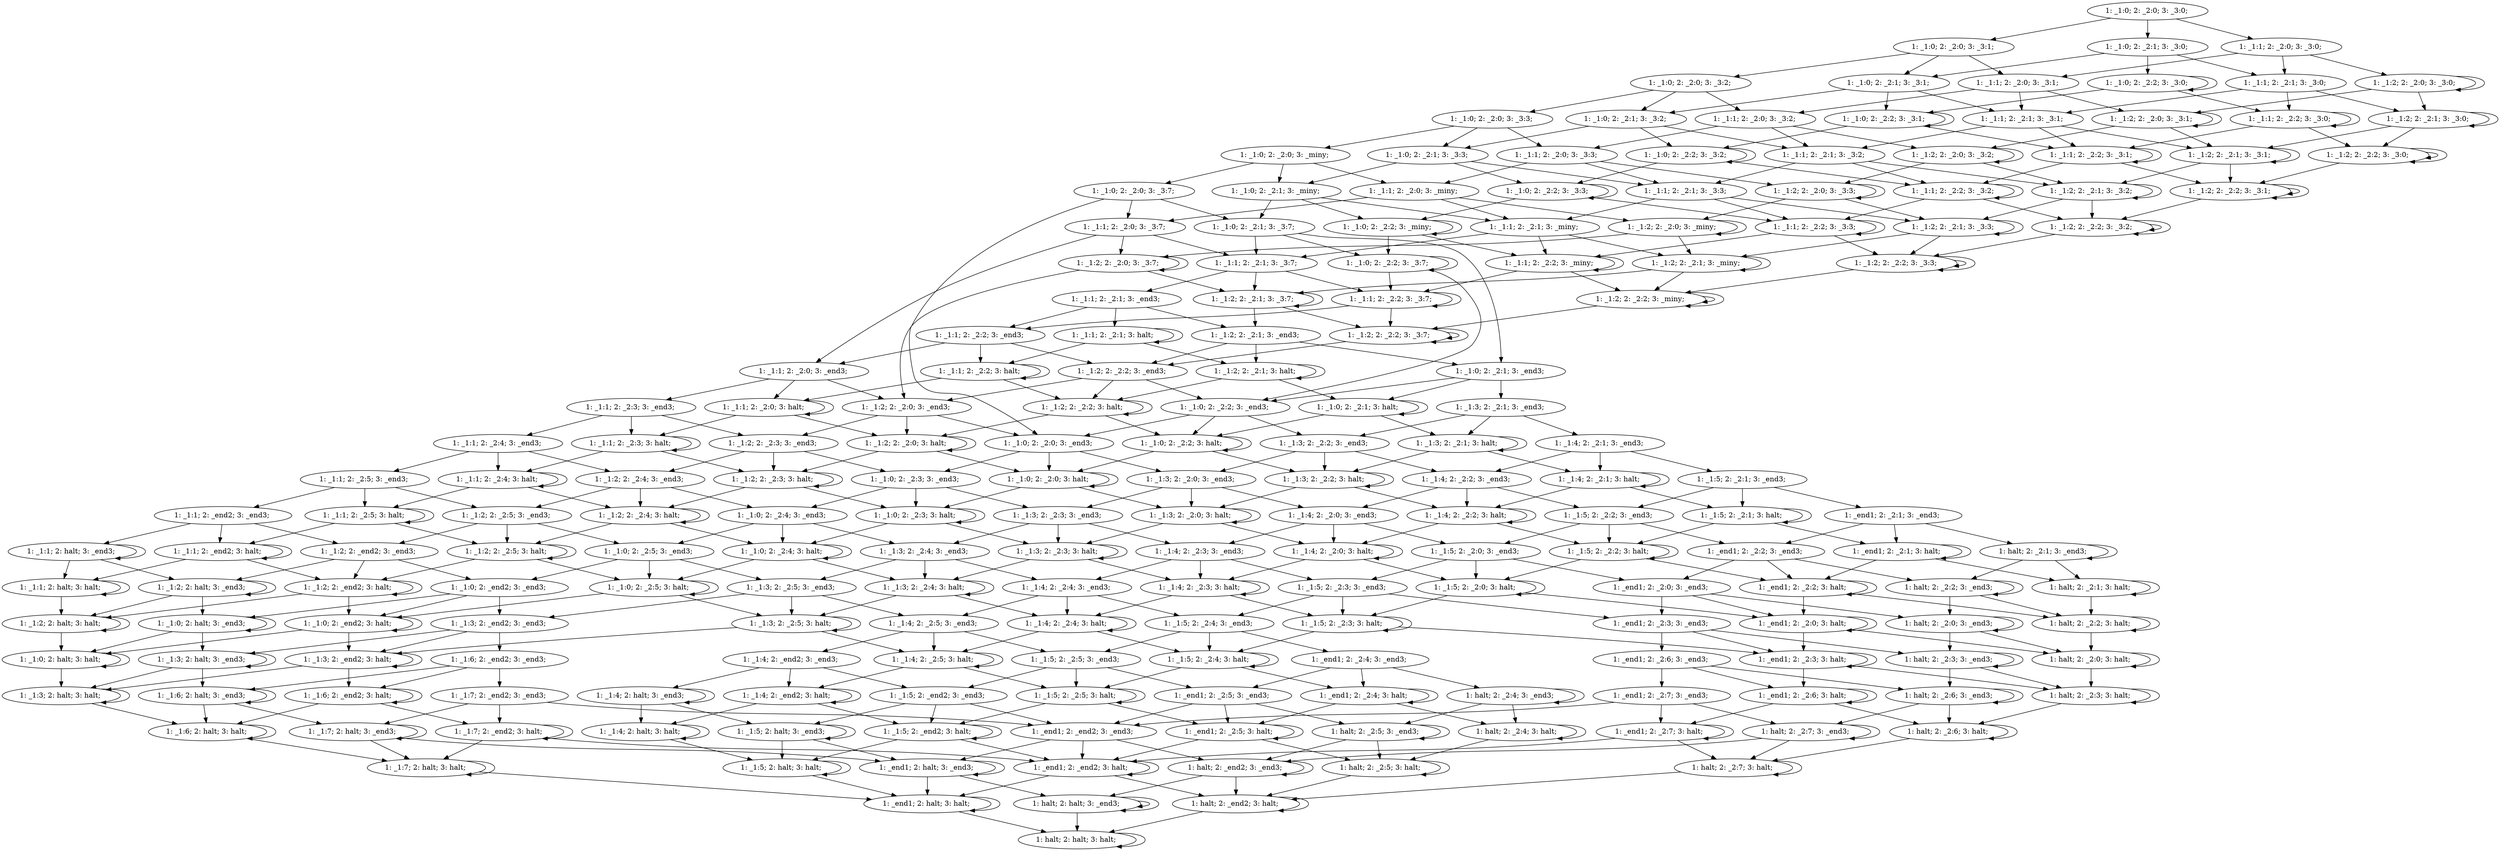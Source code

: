 digraph k { 
 "1: halt; 2: halt; 3: halt; " -> "1: halt; 2: halt; 3: halt; ";
"1: halt; 2: _end2; 3: halt; " -> "1: halt; 2: _end2; 3: halt; ";
"1: halt; 2: _end2; 3: halt; " -> "1: halt; 2: halt; 3: halt; ";
"1: halt; 2: halt; 3: _end3; " -> "1: halt; 2: halt; 3: _end3; ";
"1: halt; 2: halt; 3: _end3; " -> "1: halt; 2: halt; 3: halt; ";
"1: halt; 2: halt; 3: _end3; " -> "1: halt; 2: halt; 3: _end3; ";
"1: _end1; 2: halt; 3: halt; " -> "1: halt; 2: halt; 3: halt; ";
"1: _end1; 2: halt; 3: halt; " -> "1: _end1; 2: halt; 3: halt; ";
"1: _1:7; 2: halt; 3: halt; " -> "1: _end1; 2: halt; 3: halt; ";
"1: _1:7; 2: halt; 3: halt; " -> "1: _1:7; 2: halt; 3: halt; ";
"1: _end1; 2: _end2; 3: halt; " -> "1: halt; 2: _end2; 3: halt; ";
"1: _end1; 2: _end2; 3: halt; " -> "1: _end1; 2: _end2; 3: halt; ";
"1: _end1; 2: _end2; 3: halt; " -> "1: _end1; 2: halt; 3: halt; ";
"1: _end1; 2: halt; 3: _end3; " -> "1: halt; 2: halt; 3: _end3; ";
"1: _end1; 2: halt; 3: _end3; " -> "1: _end1; 2: halt; 3: halt; ";
"1: _end1; 2: halt; 3: _end3; " -> "1: _end1; 2: halt; 3: _end3; ";
"1: _1:5; 2: halt; 3: halt; " -> "1: _end1; 2: halt; 3: halt; ";
"1: _1:5; 2: halt; 3: halt; " -> "1: _1:5; 2: halt; 3: halt; ";
"1: halt; 2: _2:5; 3: halt; " -> "1: halt; 2: _2:5; 3: halt; ";
"1: halt; 2: _2:5; 3: halt; " -> "1: halt; 2: _end2; 3: halt; ";
"1: halt; 2: _end2; 3: _end3; " -> "1: halt; 2: _end2; 3: _end3; ";
"1: halt; 2: _end2; 3: _end3; " -> "1: halt; 2: _end2; 3: halt; ";
"1: halt; 2: _end2; 3: _end3; " -> "1: halt; 2: halt; 3: _end3; ";
"1: halt; 2: _2:7; 3: halt; " -> "1: halt; 2: _2:7; 3: halt; ";
"1: halt; 2: _2:7; 3: halt; " -> "1: halt; 2: _end2; 3: halt; ";
"1: _1:2; 2: halt; 3: halt; " -> "1: _1:0; 2: halt; 3: halt; ";
"1: _1:2; 2: halt; 3: halt; " -> "1: _1:2; 2: halt; 3: halt; ";
"1: halt; 2: _2:2; 3: halt; " -> "1: halt; 2: _2:2; 3: halt; ";
"1: halt; 2: _2:2; 3: halt; " -> "1: halt; 2: _2:0; 3: halt; ";
"1: halt; 2: _2:6; 3: halt; " -> "1: halt; 2: _2:6; 3: halt; ";
"1: halt; 2: _2:6; 3: halt; " -> "1: halt; 2: _2:7; 3: halt; ";
"1: halt; 2: _2:7; 3: _end3; " -> "1: halt; 2: _2:7; 3: _end3; ";
"1: halt; 2: _2:7; 3: _end3; " -> "1: halt; 2: _2:7; 3: halt; ";
"1: halt; 2: _2:7; 3: _end3; " -> "1: halt; 2: _end2; 3: _end3; ";
"1: _end1; 2: _2:7; 3: halt; " -> "1: halt; 2: _2:7; 3: halt; ";
"1: _end1; 2: _2:7; 3: halt; " -> "1: _end1; 2: _2:7; 3: halt; ";
"1: _end1; 2: _2:7; 3: halt; " -> "1: _end1; 2: _end2; 3: halt; ";
"1: _end1; 2: _end2; 3: _end3; " -> "1: halt; 2: _end2; 3: _end3; ";
"1: _end1; 2: _end2; 3: _end3; " -> "1: _end1; 2: _end2; 3: halt; ";
"1: _end1; 2: _end2; 3: _end3; " -> "1: _end1; 2: halt; 3: _end3; ";
"1: halt; 2: _2:5; 3: _end3; " -> "1: halt; 2: _2:5; 3: _end3; ";
"1: halt; 2: _2:5; 3: _end3; " -> "1: halt; 2: _2:5; 3: halt; ";
"1: halt; 2: _2:5; 3: _end3; " -> "1: halt; 2: _end2; 3: _end3; ";
"1: halt; 2: _2:4; 3: halt; " -> "1: halt; 2: _2:4; 3: halt; ";
"1: halt; 2: _2:4; 3: halt; " -> "1: halt; 2: _2:5; 3: halt; ";
"1: _end1; 2: _2:5; 3: halt; " -> "1: halt; 2: _2:5; 3: halt; ";
"1: _end1; 2: _2:5; 3: halt; " -> "1: _end1; 2: _2:5; 3: halt; ";
"1: _end1; 2: _2:5; 3: halt; " -> "1: _end1; 2: _end2; 3: halt; ";
"1: _1:5; 2: _end2; 3: halt; " -> "1: _end1; 2: _end2; 3: halt; ";
"1: _1:5; 2: _end2; 3: halt; " -> "1: _1:5; 2: _end2; 3: halt; ";
"1: _1:5; 2: _end2; 3: halt; " -> "1: _1:5; 2: halt; 3: halt; ";
"1: _1:5; 2: halt; 3: _end3; " -> "1: _end1; 2: halt; 3: _end3; ";
"1: _1:5; 2: halt; 3: _end3; " -> "1: _1:5; 2: halt; 3: halt; ";
"1: _1:5; 2: halt; 3: _end3; " -> "1: _1:5; 2: halt; 3: _end3; ";
"1: _1:4; 2: halt; 3: halt; " -> "1: _1:5; 2: halt; 3: halt; ";
"1: _1:4; 2: halt; 3: halt; " -> "1: _1:4; 2: halt; 3: halt; ";
"1: _1:7; 2: halt; 3: _end3; " -> "1: _end1; 2: halt; 3: _end3; ";
"1: _1:7; 2: halt; 3: _end3; " -> "1: _1:7; 2: halt; 3: halt; ";
"1: _1:7; 2: halt; 3: _end3; " -> "1: _1:7; 2: halt; 3: _end3; ";
"1: _1:7; 2: _end2; 3: halt; " -> "1: _end1; 2: _end2; 3: halt; ";
"1: _1:7; 2: _end2; 3: halt; " -> "1: _1:7; 2: _end2; 3: halt; ";
"1: _1:7; 2: _end2; 3: halt; " -> "1: _1:7; 2: halt; 3: halt; ";
"1: _1:6; 2: halt; 3: halt; " -> "1: _1:7; 2: halt; 3: halt; ";
"1: _1:6; 2: halt; 3: halt; " -> "1: _1:6; 2: halt; 3: halt; ";
"1: _1:3; 2: halt; 3: halt; " -> "1: _1:6; 2: halt; 3: halt; ";
"1: _1:3; 2: halt; 3: halt; " -> "1: _1:3; 2: halt; 3: halt; ";
"1: _1:6; 2: halt; 3: _end3; " -> "1: _1:7; 2: halt; 3: _end3; ";
"1: _1:6; 2: halt; 3: _end3; " -> "1: _1:6; 2: halt; 3: halt; ";
"1: _1:6; 2: halt; 3: _end3; " -> "1: _1:6; 2: halt; 3: _end3; ";
"1: _1:6; 2: _end2; 3: halt; " -> "1: _1:7; 2: _end2; 3: halt; ";
"1: _1:6; 2: _end2; 3: halt; " -> "1: _1:6; 2: _end2; 3: halt; ";
"1: _1:6; 2: _end2; 3: halt; " -> "1: _1:6; 2: halt; 3: halt; ";
"1: _1:7; 2: _end2; 3: _end3; " -> "1: _end1; 2: _end2; 3: _end3; ";
"1: _1:7; 2: _end2; 3: _end3; " -> "1: _1:7; 2: _end2; 3: halt; ";
"1: _1:7; 2: _end2; 3: _end3; " -> "1: _1:7; 2: halt; 3: _end3; ";
"1: _1:4; 2: halt; 3: _end3; " -> "1: _1:5; 2: halt; 3: _end3; ";
"1: _1:4; 2: halt; 3: _end3; " -> "1: _1:4; 2: halt; 3: halt; ";
"1: _1:4; 2: halt; 3: _end3; " -> "1: _1:4; 2: halt; 3: _end3; ";
"1: _1:4; 2: _end2; 3: halt; " -> "1: _1:5; 2: _end2; 3: halt; ";
"1: _1:4; 2: _end2; 3: halt; " -> "1: _1:4; 2: _end2; 3: halt; ";
"1: _1:4; 2: _end2; 3: halt; " -> "1: _1:4; 2: halt; 3: halt; ";
"1: _1:5; 2: _end2; 3: _end3; " -> "1: _end1; 2: _end2; 3: _end3; ";
"1: _1:5; 2: _end2; 3: _end3; " -> "1: _1:5; 2: _end2; 3: halt; ";
"1: _1:5; 2: _end2; 3: _end3; " -> "1: _1:5; 2: halt; 3: _end3; ";
"1: _1:5; 2: _2:5; 3: halt; " -> "1: _end1; 2: _2:5; 3: halt; ";
"1: _1:5; 2: _2:5; 3: halt; " -> "1: _1:5; 2: _2:5; 3: halt; ";
"1: _1:5; 2: _2:5; 3: halt; " -> "1: _1:5; 2: _end2; 3: halt; ";
"1: _end1; 2: _2:5; 3: _end3; " -> "1: halt; 2: _2:5; 3: _end3; ";
"1: _end1; 2: _2:5; 3: _end3; " -> "1: _end1; 2: _2:5; 3: halt; ";
"1: _end1; 2: _2:5; 3: _end3; " -> "1: _end1; 2: _end2; 3: _end3; ";
"1: _end1; 2: _2:4; 3: halt; " -> "1: halt; 2: _2:4; 3: halt; ";
"1: _end1; 2: _2:4; 3: halt; " -> "1: _end1; 2: _2:4; 3: halt; ";
"1: _end1; 2: _2:4; 3: halt; " -> "1: _end1; 2: _2:5; 3: halt; ";
"1: halt; 2: _2:4; 3: _end3; " -> "1: halt; 2: _2:4; 3: _end3; ";
"1: halt; 2: _2:4; 3: _end3; " -> "1: halt; 2: _2:4; 3: halt; ";
"1: halt; 2: _2:4; 3: _end3; " -> "1: halt; 2: _2:5; 3: _end3; ";
"1: _end1; 2: _2:7; 3: _end3; " -> "1: halt; 2: _2:7; 3: _end3; ";
"1: _end1; 2: _2:7; 3: _end3; " -> "1: _end1; 2: _2:7; 3: halt; ";
"1: _end1; 2: _2:7; 3: _end3; " -> "1: _end1; 2: _end2; 3: _end3; ";
"1: _end1; 2: _2:6; 3: halt; " -> "1: halt; 2: _2:6; 3: halt; ";
"1: _end1; 2: _2:6; 3: halt; " -> "1: _end1; 2: _2:6; 3: halt; ";
"1: _end1; 2: _2:6; 3: halt; " -> "1: _end1; 2: _2:7; 3: halt; ";
"1: halt; 2: _2:6; 3: _end3; " -> "1: halt; 2: _2:6; 3: _end3; ";
"1: halt; 2: _2:6; 3: _end3; " -> "1: halt; 2: _2:6; 3: halt; ";
"1: halt; 2: _2:6; 3: _end3; " -> "1: halt; 2: _2:7; 3: _end3; ";
"1: halt; 2: _2:3; 3: halt; " -> "1: halt; 2: _2:3; 3: halt; ";
"1: halt; 2: _2:3; 3: halt; " -> "1: halt; 2: _2:6; 3: halt; ";
"1: halt; 2: _2:2; 3: _end3; " -> "1: halt; 2: _2:2; 3: _end3; ";
"1: halt; 2: _2:2; 3: _end3; " -> "1: halt; 2: _2:2; 3: halt; ";
"1: halt; 2: _2:2; 3: _end3; " -> "1: halt; 2: _2:0; 3: _end3; ";
"1: halt; 2: _2:1; 3: halt; " -> "1: halt; 2: _2:1; 3: halt; ";
"1: halt; 2: _2:1; 3: halt; " -> "1: halt; 2: _2:2; 3: halt; ";
"1: _end1; 2: _2:2; 3: halt; " -> "1: halt; 2: _2:2; 3: halt; ";
"1: _end1; 2: _2:2; 3: halt; " -> "1: _end1; 2: _2:2; 3: halt; ";
"1: _end1; 2: _2:2; 3: halt; " -> "1: _end1; 2: _2:0; 3: halt; ";
"1: _1:1; 2: halt; 3: halt; " -> "1: _1:2; 2: halt; 3: halt; ";
"1: _1:1; 2: halt; 3: halt; " -> "1: _1:1; 2: halt; 3: halt; ";
"1: _1:2; 2: _end2; 3: halt; " -> "1: _1:0; 2: _end2; 3: halt; ";
"1: _1:2; 2: _end2; 3: halt; " -> "1: _1:2; 2: _end2; 3: halt; ";
"1: _1:2; 2: _end2; 3: halt; " -> "1: _1:2; 2: halt; 3: halt; ";
"1: _1:2; 2: halt; 3: _end3; " -> "1: _1:0; 2: halt; 3: _end3; ";
"1: _1:2; 2: halt; 3: _end3; " -> "1: _1:2; 2: halt; 3: halt; ";
"1: _1:2; 2: halt; 3: _end3; " -> "1: _1:2; 2: halt; 3: _end3; ";
"1: _1:2; 2: _end2; 3: _end3; " -> "1: _1:0; 2: _end2; 3: _end3; ";
"1: _1:2; 2: _end2; 3: _end3; " -> "1: _1:2; 2: _end2; 3: halt; ";
"1: _1:2; 2: _end2; 3: _end3; " -> "1: _1:2; 2: halt; 3: _end3; ";
"1: _1:2; 2: _2:5; 3: halt; " -> "1: _1:0; 2: _2:5; 3: halt; ";
"1: _1:2; 2: _2:5; 3: halt; " -> "1: _1:2; 2: _2:5; 3: halt; ";
"1: _1:2; 2: _2:5; 3: halt; " -> "1: _1:2; 2: _end2; 3: halt; ";
"1: _1:1; 2: halt; 3: _end3; " -> "1: _1:2; 2: halt; 3: _end3; ";
"1: _1:1; 2: halt; 3: _end3; " -> "1: _1:1; 2: halt; 3: halt; ";
"1: _1:1; 2: halt; 3: _end3; " -> "1: _1:1; 2: halt; 3: _end3; ";
"1: _1:1; 2: _end2; 3: halt; " -> "1: _1:2; 2: _end2; 3: halt; ";
"1: _1:1; 2: _end2; 3: halt; " -> "1: _1:1; 2: _end2; 3: halt; ";
"1: _1:1; 2: _end2; 3: halt; " -> "1: _1:1; 2: halt; 3: halt; ";
"1: _1:5; 2: _2:2; 3: halt; " -> "1: _end1; 2: _2:2; 3: halt; ";
"1: _1:5; 2: _2:2; 3: halt; " -> "1: _1:5; 2: _2:2; 3: halt; ";
"1: _1:5; 2: _2:2; 3: halt; " -> "1: _1:5; 2: _2:0; 3: halt; ";
"1: _end1; 2: _2:2; 3: _end3; " -> "1: halt; 2: _2:2; 3: _end3; ";
"1: _end1; 2: _2:2; 3: _end3; " -> "1: _end1; 2: _2:2; 3: halt; ";
"1: _end1; 2: _2:2; 3: _end3; " -> "1: _end1; 2: _2:0; 3: _end3; ";
"1: _end1; 2: _2:1; 3: halt; " -> "1: halt; 2: _2:1; 3: halt; ";
"1: _end1; 2: _2:1; 3: halt; " -> "1: _end1; 2: _2:1; 3: halt; ";
"1: _end1; 2: _2:1; 3: halt; " -> "1: _end1; 2: _2:2; 3: halt; ";
"1: halt; 2: _2:1; 3: _end3; " -> "1: halt; 2: _2:1; 3: _end3; ";
"1: halt; 2: _2:1; 3: _end3; " -> "1: halt; 2: _2:1; 3: halt; ";
"1: halt; 2: _2:1; 3: _end3; " -> "1: halt; 2: _2:2; 3: _end3; ";
"1: halt; 2: _2:3; 3: _end3; " -> "1: halt; 2: _2:3; 3: _end3; ";
"1: halt; 2: _2:3; 3: _end3; " -> "1: halt; 2: _2:3; 3: halt; ";
"1: halt; 2: _2:3; 3: _end3; " -> "1: halt; 2: _2:6; 3: _end3; ";
"1: halt; 2: _2:0; 3: halt; " -> "1: halt; 2: _2:0; 3: halt; ";
"1: halt; 2: _2:0; 3: halt; " -> "1: halt; 2: _2:3; 3: halt; ";
"1: _end1; 2: _2:3; 3: halt; " -> "1: halt; 2: _2:3; 3: halt; ";
"1: _end1; 2: _2:3; 3: halt; " -> "1: _end1; 2: _2:3; 3: halt; ";
"1: _end1; 2: _2:3; 3: halt; " -> "1: _end1; 2: _2:6; 3: halt; ";
"1: _end1; 2: _2:6; 3: _end3; " -> "1: halt; 2: _2:6; 3: _end3; ";
"1: _end1; 2: _2:6; 3: _end3; " -> "1: _end1; 2: _2:6; 3: halt; ";
"1: _end1; 2: _2:6; 3: _end3; " -> "1: _end1; 2: _2:7; 3: _end3; ";
"1: _1:5; 2: _2:4; 3: halt; " -> "1: _end1; 2: _2:4; 3: halt; ";
"1: _1:5; 2: _2:4; 3: halt; " -> "1: _1:5; 2: _2:4; 3: halt; ";
"1: _1:5; 2: _2:4; 3: halt; " -> "1: _1:5; 2: _2:5; 3: halt; ";
"1: _1:5; 2: _2:5; 3: _end3; " -> "1: _end1; 2: _2:5; 3: _end3; ";
"1: _1:5; 2: _2:5; 3: _end3; " -> "1: _1:5; 2: _2:5; 3: halt; ";
"1: _1:5; 2: _2:5; 3: _end3; " -> "1: _1:5; 2: _end2; 3: _end3; ";
"1: _end1; 2: _2:4; 3: _end3; " -> "1: halt; 2: _2:4; 3: _end3; ";
"1: _end1; 2: _2:4; 3: _end3; " -> "1: _end1; 2: _2:4; 3: halt; ";
"1: _end1; 2: _2:4; 3: _end3; " -> "1: _end1; 2: _2:5; 3: _end3; ";
"1: _1:4; 2: _2:5; 3: halt; " -> "1: _1:5; 2: _2:5; 3: halt; ";
"1: _1:4; 2: _2:5; 3: halt; " -> "1: _1:4; 2: _2:5; 3: halt; ";
"1: _1:4; 2: _2:5; 3: halt; " -> "1: _1:4; 2: _end2; 3: halt; ";
"1: _1:4; 2: _end2; 3: _end3; " -> "1: _1:5; 2: _end2; 3: _end3; ";
"1: _1:4; 2: _end2; 3: _end3; " -> "1: _1:4; 2: _end2; 3: halt; ";
"1: _1:4; 2: _end2; 3: _end3; " -> "1: _1:4; 2: halt; 3: _end3; ";
"1: _1:3; 2: _end2; 3: halt; " -> "1: _1:6; 2: _end2; 3: halt; ";
"1: _1:3; 2: _end2; 3: halt; " -> "1: _1:3; 2: _end2; 3: halt; ";
"1: _1:3; 2: _end2; 3: halt; " -> "1: _1:3; 2: halt; 3: halt; ";
"1: _1:3; 2: halt; 3: _end3; " -> "1: _1:6; 2: halt; 3: _end3; ";
"1: _1:3; 2: halt; 3: _end3; " -> "1: _1:3; 2: halt; 3: halt; ";
"1: _1:3; 2: halt; 3: _end3; " -> "1: _1:3; 2: halt; 3: _end3; ";
"1: _1:6; 2: _end2; 3: _end3; " -> "1: _1:7; 2: _end2; 3: _end3; ";
"1: _1:6; 2: _end2; 3: _end3; " -> "1: _1:6; 2: _end2; 3: halt; ";
"1: _1:6; 2: _end2; 3: _end3; " -> "1: _1:6; 2: halt; 3: _end3; ";
"1: _1:0; 2: halt; 3: halt; " -> "1: _1:3; 2: halt; 3: halt; ";
"1: _1:0; 2: halt; 3: halt; " -> "1: _1:0; 2: halt; 3: halt; ";
"1: _1:0; 2: halt; 3: _end3; " -> "1: _1:3; 2: halt; 3: _end3; ";
"1: _1:0; 2: halt; 3: _end3; " -> "1: _1:0; 2: halt; 3: halt; ";
"1: _1:0; 2: halt; 3: _end3; " -> "1: _1:0; 2: halt; 3: _end3; ";
"1: _1:0; 2: _end2; 3: halt; " -> "1: _1:3; 2: _end2; 3: halt; ";
"1: _1:0; 2: _end2; 3: halt; " -> "1: _1:0; 2: _end2; 3: halt; ";
"1: _1:0; 2: _end2; 3: halt; " -> "1: _1:0; 2: halt; 3: halt; ";
"1: _1:3; 2: _end2; 3: _end3; " -> "1: _1:6; 2: _end2; 3: _end3; ";
"1: _1:3; 2: _end2; 3: _end3; " -> "1: _1:3; 2: _end2; 3: halt; ";
"1: _1:3; 2: _end2; 3: _end3; " -> "1: _1:3; 2: halt; 3: _end3; ";
"1: _1:3; 2: _2:5; 3: halt; " -> "1: _1:4; 2: _2:5; 3: halt; ";
"1: _1:3; 2: _2:5; 3: halt; " -> "1: _1:3; 2: _2:5; 3: halt; ";
"1: _1:3; 2: _2:5; 3: halt; " -> "1: _1:3; 2: _end2; 3: halt; ";
"1: _1:4; 2: _2:5; 3: _end3; " -> "1: _1:5; 2: _2:5; 3: _end3; ";
"1: _1:4; 2: _2:5; 3: _end3; " -> "1: _1:4; 2: _2:5; 3: halt; ";
"1: _1:4; 2: _2:5; 3: _end3; " -> "1: _1:4; 2: _end2; 3: _end3; ";
"1: _1:4; 2: _2:4; 3: halt; " -> "1: _1:5; 2: _2:4; 3: halt; ";
"1: _1:4; 2: _2:4; 3: halt; " -> "1: _1:4; 2: _2:4; 3: halt; ";
"1: _1:4; 2: _2:4; 3: halt; " -> "1: _1:4; 2: _2:5; 3: halt; ";
"1: _1:5; 2: _2:4; 3: _end3; " -> "1: _end1; 2: _2:4; 3: _end3; ";
"1: _1:5; 2: _2:4; 3: _end3; " -> "1: _1:5; 2: _2:4; 3: halt; ";
"1: _1:5; 2: _2:4; 3: _end3; " -> "1: _1:5; 2: _2:5; 3: _end3; ";
"1: _1:5; 2: _2:3; 3: halt; " -> "1: _end1; 2: _2:3; 3: halt; ";
"1: _1:5; 2: _2:3; 3: halt; " -> "1: _1:5; 2: _2:3; 3: halt; ";
"1: _1:5; 2: _2:3; 3: halt; " -> "1: _1:5; 2: _2:4; 3: halt; ";
"1: _end1; 2: _2:3; 3: _end3; " -> "1: halt; 2: _2:3; 3: _end3; ";
"1: _end1; 2: _2:3; 3: _end3; " -> "1: _end1; 2: _2:3; 3: halt; ";
"1: _end1; 2: _2:3; 3: _end3; " -> "1: _end1; 2: _2:6; 3: _end3; ";
"1: _end1; 2: _2:0; 3: halt; " -> "1: halt; 2: _2:0; 3: halt; ";
"1: _end1; 2: _2:0; 3: halt; " -> "1: _end1; 2: _2:0; 3: halt; ";
"1: _end1; 2: _2:0; 3: halt; " -> "1: _end1; 2: _2:3; 3: halt; ";
"1: halt; 2: _2:0; 3: _end3; " -> "1: halt; 2: _2:0; 3: _end3; ";
"1: halt; 2: _2:0; 3: _end3; " -> "1: halt; 2: _2:0; 3: halt; ";
"1: halt; 2: _2:0; 3: _end3; " -> "1: halt; 2: _2:3; 3: _end3; ";
"1: _1:5; 2: _2:2; 3: _end3; " -> "1: _end1; 2: _2:2; 3: _end3; ";
"1: _1:5; 2: _2:2; 3: _end3; " -> "1: _1:5; 2: _2:2; 3: halt; ";
"1: _1:5; 2: _2:2; 3: _end3; " -> "1: _1:5; 2: _2:0; 3: _end3; ";
"1: _1:5; 2: _2:1; 3: halt; " -> "1: _end1; 2: _2:1; 3: halt; ";
"1: _1:5; 2: _2:1; 3: halt; " -> "1: _1:5; 2: _2:1; 3: halt; ";
"1: _1:5; 2: _2:1; 3: halt; " -> "1: _1:5; 2: _2:2; 3: halt; ";
"1: _end1; 2: _2:1; 3: _end3; " -> "1: halt; 2: _2:1; 3: _end3; ";
"1: _end1; 2: _2:1; 3: _end3; " -> "1: _end1; 2: _2:1; 3: halt; ";
"1: _end1; 2: _2:1; 3: _end3; " -> "1: _end1; 2: _2:2; 3: _end3; ";
"1: _1:4; 2: _2:2; 3: halt; " -> "1: _1:5; 2: _2:2; 3: halt; ";
"1: _1:4; 2: _2:2; 3: halt; " -> "1: _1:4; 2: _2:2; 3: halt; ";
"1: _1:4; 2: _2:2; 3: halt; " -> "1: _1:4; 2: _2:0; 3: halt; ";
"1: _1:2; 2: _2:2; 3: halt; " -> "1: _1:0; 2: _2:2; 3: halt; ";
"1: _1:2; 2: _2:2; 3: halt; " -> "1: _1:2; 2: _2:2; 3: halt; ";
"1: _1:2; 2: _2:2; 3: halt; " -> "1: _1:2; 2: _2:0; 3: halt; ";
"1: _1:1; 2: _2:5; 3: halt; " -> "1: _1:2; 2: _2:5; 3: halt; ";
"1: _1:1; 2: _2:5; 3: halt; " -> "1: _1:1; 2: _2:5; 3: halt; ";
"1: _1:1; 2: _2:5; 3: halt; " -> "1: _1:1; 2: _end2; 3: halt; ";
"1: _1:2; 2: _2:4; 3: halt; " -> "1: _1:0; 2: _2:4; 3: halt; ";
"1: _1:2; 2: _2:4; 3: halt; " -> "1: _1:2; 2: _2:4; 3: halt; ";
"1: _1:2; 2: _2:4; 3: halt; " -> "1: _1:2; 2: _2:5; 3: halt; ";
"1: _1:1; 2: _end2; 3: _end3; " -> "1: _1:2; 2: _end2; 3: _end3; ";
"1: _1:1; 2: _end2; 3: _end3; " -> "1: _1:1; 2: _end2; 3: halt; ";
"1: _1:1; 2: _end2; 3: _end3; " -> "1: _1:1; 2: halt; 3: _end3; ";
"1: _1:2; 2: _2:5; 3: _end3; " -> "1: _1:0; 2: _2:5; 3: _end3; ";
"1: _1:2; 2: _2:5; 3: _end3; " -> "1: _1:2; 2: _2:5; 3: halt; ";
"1: _1:2; 2: _2:5; 3: _end3; " -> "1: _1:2; 2: _end2; 3: _end3; ";
"1: _1:2; 2: _2:4; 3: _end3; " -> "1: _1:0; 2: _2:4; 3: _end3; ";
"1: _1:2; 2: _2:4; 3: _end3; " -> "1: _1:2; 2: _2:4; 3: halt; ";
"1: _1:2; 2: _2:4; 3: _end3; " -> "1: _1:2; 2: _2:5; 3: _end3; ";
"1: _1:2; 2: _2:3; 3: halt; " -> "1: _1:0; 2: _2:3; 3: halt; ";
"1: _1:2; 2: _2:3; 3: halt; " -> "1: _1:2; 2: _2:3; 3: halt; ";
"1: _1:2; 2: _2:3; 3: halt; " -> "1: _1:2; 2: _2:4; 3: halt; ";
"1: _1:1; 2: _2:5; 3: _end3; " -> "1: _1:2; 2: _2:5; 3: _end3; ";
"1: _1:1; 2: _2:5; 3: _end3; " -> "1: _1:1; 2: _2:5; 3: halt; ";
"1: _1:1; 2: _2:5; 3: _end3; " -> "1: _1:1; 2: _end2; 3: _end3; ";
"1: _1:1; 2: _2:4; 3: halt; " -> "1: _1:2; 2: _2:4; 3: halt; ";
"1: _1:1; 2: _2:4; 3: halt; " -> "1: _1:1; 2: _2:4; 3: halt; ";
"1: _1:1; 2: _2:4; 3: halt; " -> "1: _1:1; 2: _2:5; 3: halt; ";
"1: _1:2; 2: _2:2; 3: _end3; " -> "1: _1:0; 2: _2:2; 3: _end3; ";
"1: _1:2; 2: _2:2; 3: _end3; " -> "1: _1:2; 2: _2:2; 3: halt; ";
"1: _1:2; 2: _2:2; 3: _end3; " -> "1: _1:2; 2: _2:0; 3: _end3; ";
"1: _1:2; 2: _2:1; 3: halt; " -> "1: _1:0; 2: _2:1; 3: halt; ";
"1: _1:2; 2: _2:1; 3: halt; " -> "1: _1:2; 2: _2:1; 3: halt; ";
"1: _1:2; 2: _2:1; 3: halt; " -> "1: _1:2; 2: _2:2; 3: halt; ";
"1: _1:1; 2: _2:2; 3: halt; " -> "1: _1:2; 2: _2:2; 3: halt; ";
"1: _1:1; 2: _2:2; 3: halt; " -> "1: _1:1; 2: _2:2; 3: halt; ";
"1: _1:1; 2: _2:2; 3: halt; " -> "1: _1:1; 2: _2:0; 3: halt; ";
"1: _1:3; 2: _2:2; 3: halt; " -> "1: _1:4; 2: _2:2; 3: halt; ";
"1: _1:3; 2: _2:2; 3: halt; " -> "1: _1:3; 2: _2:2; 3: halt; ";
"1: _1:3; 2: _2:2; 3: halt; " -> "1: _1:3; 2: _2:0; 3: halt; ";
"1: _1:4; 2: _2:2; 3: _end3; " -> "1: _1:5; 2: _2:2; 3: _end3; ";
"1: _1:4; 2: _2:2; 3: _end3; " -> "1: _1:4; 2: _2:2; 3: halt; ";
"1: _1:4; 2: _2:2; 3: _end3; " -> "1: _1:4; 2: _2:0; 3: _end3; ";
"1: _1:4; 2: _2:1; 3: halt; " -> "1: _1:5; 2: _2:1; 3: halt; ";
"1: _1:4; 2: _2:1; 3: halt; " -> "1: _1:4; 2: _2:1; 3: halt; ";
"1: _1:4; 2: _2:1; 3: halt; " -> "1: _1:4; 2: _2:2; 3: halt; ";
"1: _1:5; 2: _2:1; 3: _end3; " -> "1: _end1; 2: _2:1; 3: _end3; ";
"1: _1:5; 2: _2:1; 3: _end3; " -> "1: _1:5; 2: _2:1; 3: halt; ";
"1: _1:5; 2: _2:1; 3: _end3; " -> "1: _1:5; 2: _2:2; 3: _end3; ";
"1: _1:5; 2: _2:3; 3: _end3; " -> "1: _end1; 2: _2:3; 3: _end3; ";
"1: _1:5; 2: _2:3; 3: _end3; " -> "1: _1:5; 2: _2:3; 3: halt; ";
"1: _1:5; 2: _2:3; 3: _end3; " -> "1: _1:5; 2: _2:4; 3: _end3; ";
"1: _1:5; 2: _2:0; 3: halt; " -> "1: _end1; 2: _2:0; 3: halt; ";
"1: _1:5; 2: _2:0; 3: halt; " -> "1: _1:5; 2: _2:0; 3: halt; ";
"1: _1:5; 2: _2:0; 3: halt; " -> "1: _1:5; 2: _2:3; 3: halt; ";
"1: _end1; 2: _2:0; 3: _end3; " -> "1: halt; 2: _2:0; 3: _end3; ";
"1: _end1; 2: _2:0; 3: _end3; " -> "1: _end1; 2: _2:0; 3: halt; ";
"1: _end1; 2: _2:0; 3: _end3; " -> "1: _end1; 2: _2:3; 3: _end3; ";
"1: _1:4; 2: _2:3; 3: halt; " -> "1: _1:5; 2: _2:3; 3: halt; ";
"1: _1:4; 2: _2:3; 3: halt; " -> "1: _1:4; 2: _2:3; 3: halt; ";
"1: _1:4; 2: _2:3; 3: halt; " -> "1: _1:4; 2: _2:4; 3: halt; ";
"1: _1:4; 2: _2:4; 3: _end3; " -> "1: _1:5; 2: _2:4; 3: _end3; ";
"1: _1:4; 2: _2:4; 3: _end3; " -> "1: _1:4; 2: _2:4; 3: halt; ";
"1: _1:4; 2: _2:4; 3: _end3; " -> "1: _1:4; 2: _2:5; 3: _end3; ";
"1: _1:3; 2: _2:4; 3: halt; " -> "1: _1:4; 2: _2:4; 3: halt; ";
"1: _1:3; 2: _2:4; 3: halt; " -> "1: _1:3; 2: _2:4; 3: halt; ";
"1: _1:3; 2: _2:4; 3: halt; " -> "1: _1:3; 2: _2:5; 3: halt; ";
"1: _1:3; 2: _2:5; 3: _end3; " -> "1: _1:4; 2: _2:5; 3: _end3; ";
"1: _1:3; 2: _2:5; 3: _end3; " -> "1: _1:3; 2: _2:5; 3: halt; ";
"1: _1:3; 2: _2:5; 3: _end3; " -> "1: _1:3; 2: _end2; 3: _end3; ";
"1: _1:0; 2: _2:5; 3: halt; " -> "1: _1:3; 2: _2:5; 3: halt; ";
"1: _1:0; 2: _2:5; 3: halt; " -> "1: _1:0; 2: _2:5; 3: halt; ";
"1: _1:0; 2: _2:5; 3: halt; " -> "1: _1:0; 2: _end2; 3: halt; ";
"1: _1:0; 2: _end2; 3: _end3; " -> "1: _1:3; 2: _end2; 3: _end3; ";
"1: _1:0; 2: _end2; 3: _end3; " -> "1: _1:0; 2: _end2; 3: halt; ";
"1: _1:0; 2: _end2; 3: _end3; " -> "1: _1:0; 2: halt; 3: _end3; ";
"1: _1:0; 2: _2:5; 3: _end3; " -> "1: _1:3; 2: _2:5; 3: _end3; ";
"1: _1:0; 2: _2:5; 3: _end3; " -> "1: _1:0; 2: _2:5; 3: halt; ";
"1: _1:0; 2: _2:5; 3: _end3; " -> "1: _1:0; 2: _end2; 3: _end3; ";
"1: _1:0; 2: _2:4; 3: halt; " -> "1: _1:3; 2: _2:4; 3: halt; ";
"1: _1:0; 2: _2:4; 3: halt; " -> "1: _1:0; 2: _2:4; 3: halt; ";
"1: _1:0; 2: _2:4; 3: halt; " -> "1: _1:0; 2: _2:5; 3: halt; ";
"1: _1:3; 2: _2:4; 3: _end3; " -> "1: _1:4; 2: _2:4; 3: _end3; ";
"1: _1:3; 2: _2:4; 3: _end3; " -> "1: _1:3; 2: _2:4; 3: halt; ";
"1: _1:3; 2: _2:4; 3: _end3; " -> "1: _1:3; 2: _2:5; 3: _end3; ";
"1: _1:3; 2: _2:3; 3: halt; " -> "1: _1:4; 2: _2:3; 3: halt; ";
"1: _1:3; 2: _2:3; 3: halt; " -> "1: _1:3; 2: _2:3; 3: halt; ";
"1: _1:3; 2: _2:3; 3: halt; " -> "1: _1:3; 2: _2:4; 3: halt; ";
"1: _1:4; 2: _2:3; 3: _end3; " -> "1: _1:5; 2: _2:3; 3: _end3; ";
"1: _1:4; 2: _2:3; 3: _end3; " -> "1: _1:4; 2: _2:3; 3: halt; ";
"1: _1:4; 2: _2:3; 3: _end3; " -> "1: _1:4; 2: _2:4; 3: _end3; ";
"1: _1:4; 2: _2:0; 3: halt; " -> "1: _1:5; 2: _2:0; 3: halt; ";
"1: _1:4; 2: _2:0; 3: halt; " -> "1: _1:4; 2: _2:0; 3: halt; ";
"1: _1:4; 2: _2:0; 3: halt; " -> "1: _1:4; 2: _2:3; 3: halt; ";
"1: _1:5; 2: _2:0; 3: _end3; " -> "1: _end1; 2: _2:0; 3: _end3; ";
"1: _1:5; 2: _2:0; 3: _end3; " -> "1: _1:5; 2: _2:0; 3: halt; ";
"1: _1:5; 2: _2:0; 3: _end3; " -> "1: _1:5; 2: _2:3; 3: _end3; ";
"1: _1:3; 2: _2:2; 3: _end3; " -> "1: _1:4; 2: _2:2; 3: _end3; ";
"1: _1:3; 2: _2:2; 3: _end3; " -> "1: _1:3; 2: _2:2; 3: halt; ";
"1: _1:3; 2: _2:2; 3: _end3; " -> "1: _1:3; 2: _2:0; 3: _end3; ";
"1: _1:3; 2: _2:1; 3: halt; " -> "1: _1:4; 2: _2:1; 3: halt; ";
"1: _1:3; 2: _2:1; 3: halt; " -> "1: _1:3; 2: _2:1; 3: halt; ";
"1: _1:3; 2: _2:1; 3: halt; " -> "1: _1:3; 2: _2:2; 3: halt; ";
"1: _1:4; 2: _2:1; 3: _end3; " -> "1: _1:5; 2: _2:1; 3: _end3; ";
"1: _1:4; 2: _2:1; 3: _end3; " -> "1: _1:4; 2: _2:1; 3: halt; ";
"1: _1:4; 2: _2:1; 3: _end3; " -> "1: _1:4; 2: _2:2; 3: _end3; ";
"1: _1:0; 2: _2:2; 3: halt; " -> "1: _1:3; 2: _2:2; 3: halt; ";
"1: _1:0; 2: _2:2; 3: halt; " -> "1: _1:0; 2: _2:2; 3: halt; ";
"1: _1:0; 2: _2:2; 3: halt; " -> "1: _1:0; 2: _2:0; 3: halt; ";
"1: _1:1; 2: _2:2; 3: _end3; " -> "1: _1:2; 2: _2:2; 3: _end3; ";
"1: _1:1; 2: _2:2; 3: _end3; " -> "1: _1:1; 2: _2:2; 3: halt; ";
"1: _1:1; 2: _2:2; 3: _end3; " -> "1: _1:1; 2: _2:0; 3: _end3; ";
"1: _1:1; 2: _2:1; 3: halt; " -> "1: _1:2; 2: _2:1; 3: halt; ";
"1: _1:1; 2: _2:1; 3: halt; " -> "1: _1:1; 2: _2:1; 3: halt; ";
"1: _1:1; 2: _2:1; 3: halt; " -> "1: _1:1; 2: _2:2; 3: halt; ";
"1: _1:2; 2: _2:1; 3: _end3; " -> "1: _1:0; 2: _2:1; 3: _end3; ";
"1: _1:2; 2: _2:1; 3: _end3; " -> "1: _1:2; 2: _2:1; 3: halt; ";
"1: _1:2; 2: _2:1; 3: _end3; " -> "1: _1:2; 2: _2:2; 3: _end3; ";
"1: _1:2; 2: _2:2; 3: _3:7; " -> "1: _1:2; 2: _2:2; 3: _3:7; ";
"1: _1:2; 2: _2:2; 3: _3:7; " -> "1: _1:2; 2: _2:2; 3: _end3; ";
"1: _1:2; 2: _2:2; 3: _3:7; " -> "1: _1:2; 2: _2:2; 3: _3:7; ";
"1: _1:1; 2: _2:3; 3: halt; " -> "1: _1:2; 2: _2:3; 3: halt; ";
"1: _1:1; 2: _2:3; 3: halt; " -> "1: _1:1; 2: _2:3; 3: halt; ";
"1: _1:1; 2: _2:3; 3: halt; " -> "1: _1:1; 2: _2:4; 3: halt; ";
"1: _1:2; 2: _2:0; 3: halt; " -> "1: _1:0; 2: _2:0; 3: halt; ";
"1: _1:2; 2: _2:0; 3: halt; " -> "1: _1:2; 2: _2:0; 3: halt; ";
"1: _1:2; 2: _2:0; 3: halt; " -> "1: _1:2; 2: _2:3; 3: halt; ";
"1: _1:1; 2: _2:4; 3: _end3; " -> "1: _1:2; 2: _2:4; 3: _end3; ";
"1: _1:1; 2: _2:4; 3: _end3; " -> "1: _1:1; 2: _2:4; 3: halt; ";
"1: _1:1; 2: _2:4; 3: _end3; " -> "1: _1:1; 2: _2:5; 3: _end3; ";
"1: _1:2; 2: _2:3; 3: _end3; " -> "1: _1:0; 2: _2:3; 3: _end3; ";
"1: _1:2; 2: _2:3; 3: _end3; " -> "1: _1:2; 2: _2:3; 3: halt; ";
"1: _1:2; 2: _2:3; 3: _end3; " -> "1: _1:2; 2: _2:4; 3: _end3; ";
"1: _1:2; 2: _2:2; 3: _miny; " -> "1: _1:2; 2: _2:2; 3: _miny; ";
"1: _1:2; 2: _2:2; 3: _miny; " -> "1: _1:2; 2: _2:2; 3: _3:7; ";
"1: _1:2; 2: _2:2; 3: _miny; " -> "1: _1:2; 2: _2:2; 3: _miny; ";
"1: _1:2; 2: _2:1; 3: _3:7; " -> "1: _1:2; 2: _2:1; 3: _3:7; ";
"1: _1:2; 2: _2:1; 3: _3:7; " -> "1: _1:2; 2: _2:1; 3: _end3; ";
"1: _1:2; 2: _2:1; 3: _3:7; " -> "1: _1:2; 2: _2:2; 3: _3:7; ";
"1: _1:2; 2: _2:0; 3: _end3; " -> "1: _1:0; 2: _2:0; 3: _end3; ";
"1: _1:2; 2: _2:0; 3: _end3; " -> "1: _1:2; 2: _2:0; 3: halt; ";
"1: _1:2; 2: _2:0; 3: _end3; " -> "1: _1:2; 2: _2:3; 3: _end3; ";
"1: _1:1; 2: _2:3; 3: _end3; " -> "1: _1:2; 2: _2:3; 3: _end3; ";
"1: _1:1; 2: _2:3; 3: _end3; " -> "1: _1:1; 2: _2:3; 3: halt; ";
"1: _1:1; 2: _2:3; 3: _end3; " -> "1: _1:1; 2: _2:4; 3: _end3; ";
"1: _1:1; 2: _2:0; 3: halt; " -> "1: _1:2; 2: _2:0; 3: halt; ";
"1: _1:1; 2: _2:0; 3: halt; " -> "1: _1:1; 2: _2:0; 3: halt; ";
"1: _1:1; 2: _2:0; 3: halt; " -> "1: _1:1; 2: _2:3; 3: halt; ";
"1: _1:1; 2: _2:2; 3: _3:7; " -> "1: _1:2; 2: _2:2; 3: _3:7; ";
"1: _1:1; 2: _2:2; 3: _3:7; " -> "1: _1:1; 2: _2:2; 3: _end3; ";
"1: _1:1; 2: _2:2; 3: _3:7; " -> "1: _1:1; 2: _2:2; 3: _3:7; ";
"1: _1:1; 2: _2:1; 3: _end3; " -> "1: _1:2; 2: _2:1; 3: _end3; ";
"1: _1:1; 2: _2:1; 3: _end3; " -> "1: _1:1; 2: _2:1; 3: halt; ";
"1: _1:1; 2: _2:1; 3: _end3; " -> "1: _1:1; 2: _2:2; 3: _end3; ";
"1: _1:0; 2: _2:2; 3: _end3; " -> "1: _1:3; 2: _2:2; 3: _end3; ";
"1: _1:0; 2: _2:2; 3: _end3; " -> "1: _1:0; 2: _2:2; 3: halt; ";
"1: _1:0; 2: _2:2; 3: _end3; " -> "1: _1:0; 2: _2:0; 3: _end3; ";
"1: _1:0; 2: _2:1; 3: halt; " -> "1: _1:3; 2: _2:1; 3: halt; ";
"1: _1:0; 2: _2:1; 3: halt; " -> "1: _1:0; 2: _2:1; 3: halt; ";
"1: _1:0; 2: _2:1; 3: halt; " -> "1: _1:0; 2: _2:2; 3: halt; ";
"1: _1:3; 2: _2:1; 3: _end3; " -> "1: _1:4; 2: _2:1; 3: _end3; ";
"1: _1:3; 2: _2:1; 3: _end3; " -> "1: _1:3; 2: _2:1; 3: halt; ";
"1: _1:3; 2: _2:1; 3: _end3; " -> "1: _1:3; 2: _2:2; 3: _end3; ";
"1: _1:3; 2: _2:3; 3: _end3; " -> "1: _1:4; 2: _2:3; 3: _end3; ";
"1: _1:3; 2: _2:3; 3: _end3; " -> "1: _1:3; 2: _2:3; 3: halt; ";
"1: _1:3; 2: _2:3; 3: _end3; " -> "1: _1:3; 2: _2:4; 3: _end3; ";
"1: _1:3; 2: _2:0; 3: halt; " -> "1: _1:4; 2: _2:0; 3: halt; ";
"1: _1:3; 2: _2:0; 3: halt; " -> "1: _1:3; 2: _2:0; 3: halt; ";
"1: _1:3; 2: _2:0; 3: halt; " -> "1: _1:3; 2: _2:3; 3: halt; ";
"1: _1:4; 2: _2:0; 3: _end3; " -> "1: _1:5; 2: _2:0; 3: _end3; ";
"1: _1:4; 2: _2:0; 3: _end3; " -> "1: _1:4; 2: _2:0; 3: halt; ";
"1: _1:4; 2: _2:0; 3: _end3; " -> "1: _1:4; 2: _2:3; 3: _end3; ";
"1: _1:0; 2: _2:3; 3: halt; " -> "1: _1:3; 2: _2:3; 3: halt; ";
"1: _1:0; 2: _2:3; 3: halt; " -> "1: _1:0; 2: _2:3; 3: halt; ";
"1: _1:0; 2: _2:3; 3: halt; " -> "1: _1:0; 2: _2:4; 3: halt; ";
"1: _1:0; 2: _2:4; 3: _end3; " -> "1: _1:3; 2: _2:4; 3: _end3; ";
"1: _1:0; 2: _2:4; 3: _end3; " -> "1: _1:0; 2: _2:4; 3: halt; ";
"1: _1:0; 2: _2:4; 3: _end3; " -> "1: _1:0; 2: _2:5; 3: _end3; ";
"1: _1:0; 2: _2:2; 3: _3:7; " -> "1: _1:1; 2: _2:2; 3: _3:7; ";
"1: _1:0; 2: _2:2; 3: _3:7; " -> "1: _1:0; 2: _2:2; 3: _end3; ";
"1: _1:0; 2: _2:2; 3: _3:7; " -> "1: _1:0; 2: _2:2; 3: _3:7; ";
"1: _1:1; 2: _2:2; 3: _miny; " -> "1: _1:2; 2: _2:2; 3: _miny; ";
"1: _1:1; 2: _2:2; 3: _miny; " -> "1: _1:1; 2: _2:2; 3: _3:7; ";
"1: _1:1; 2: _2:2; 3: _miny; " -> "1: _1:1; 2: _2:2; 3: _miny; ";
"1: _1:0; 2: _2:3; 3: _end3; " -> "1: _1:3; 2: _2:3; 3: _end3; ";
"1: _1:0; 2: _2:3; 3: _end3; " -> "1: _1:0; 2: _2:3; 3: halt; ";
"1: _1:0; 2: _2:3; 3: _end3; " -> "1: _1:0; 2: _2:4; 3: _end3; ";
"1: _1:0; 2: _2:0; 3: halt; " -> "1: _1:3; 2: _2:0; 3: halt; ";
"1: _1:0; 2: _2:0; 3: halt; " -> "1: _1:0; 2: _2:0; 3: halt; ";
"1: _1:0; 2: _2:0; 3: halt; " -> "1: _1:0; 2: _2:3; 3: halt; ";
"1: _1:3; 2: _2:0; 3: _end3; " -> "1: _1:4; 2: _2:0; 3: _end3; ";
"1: _1:3; 2: _2:0; 3: _end3; " -> "1: _1:3; 2: _2:0; 3: halt; ";
"1: _1:3; 2: _2:0; 3: _end3; " -> "1: _1:3; 2: _2:3; 3: _end3; ";
"1: _1:0; 2: _2:1; 3: _end3; " -> "1: _1:3; 2: _2:1; 3: _end3; ";
"1: _1:0; 2: _2:1; 3: _end3; " -> "1: _1:0; 2: _2:1; 3: halt; ";
"1: _1:0; 2: _2:1; 3: _end3; " -> "1: _1:0; 2: _2:2; 3: _end3; ";
"1: _1:1; 2: _2:1; 3: _3:7; " -> "1: _1:2; 2: _2:1; 3: _3:7; ";
"1: _1:1; 2: _2:1; 3: _3:7; " -> "1: _1:1; 2: _2:1; 3: _end3; ";
"1: _1:1; 2: _2:1; 3: _3:7; " -> "1: _1:1; 2: _2:2; 3: _3:7; ";
"1: _1:1; 2: _2:0; 3: _end3; " -> "1: _1:2; 2: _2:0; 3: _end3; ";
"1: _1:1; 2: _2:0; 3: _end3; " -> "1: _1:1; 2: _2:0; 3: halt; ";
"1: _1:1; 2: _2:0; 3: _end3; " -> "1: _1:1; 2: _2:3; 3: _end3; ";
"1: _1:2; 2: _2:0; 3: _3:7; " -> "1: _1:2; 2: _2:0; 3: _3:7; ";
"1: _1:2; 2: _2:0; 3: _3:7; " -> "1: _1:2; 2: _2:0; 3: _end3; ";
"1: _1:2; 2: _2:0; 3: _3:7; " -> "1: _1:2; 2: _2:1; 3: _3:7; ";
"1: _1:2; 2: _2:1; 3: _miny; " -> "1: _1:2; 2: _2:1; 3: _miny; ";
"1: _1:2; 2: _2:1; 3: _miny; " -> "1: _1:2; 2: _2:1; 3: _3:7; ";
"1: _1:2; 2: _2:1; 3: _miny; " -> "1: _1:2; 2: _2:2; 3: _miny; ";
"1: _1:2; 2: _2:2; 3: _3:3; " -> "1: _1:2; 2: _2:2; 3: _3:3; ";
"1: _1:2; 2: _2:2; 3: _3:3; " -> "1: _1:2; 2: _2:2; 3: _miny; ";
"1: _1:2; 2: _2:2; 3: _3:3; " -> "1: _1:2; 2: _2:2; 3: _3:3; ";
"1: _1:2; 2: _2:2; 3: _3:2; " -> "1: _1:2; 2: _2:2; 3: _3:2; ";
"1: _1:2; 2: _2:2; 3: _3:2; " -> "1: _1:2; 2: _2:2; 3: _3:3; ";
"1: _1:2; 2: _2:2; 3: _3:2; " -> "1: _1:2; 2: _2:2; 3: _3:2; ";
"1: _1:2; 2: _2:1; 3: _3:3; " -> "1: _1:2; 2: _2:1; 3: _3:3; ";
"1: _1:2; 2: _2:1; 3: _3:3; " -> "1: _1:2; 2: _2:1; 3: _miny; ";
"1: _1:2; 2: _2:1; 3: _3:3; " -> "1: _1:2; 2: _2:2; 3: _3:3; ";
"1: _1:2; 2: _2:0; 3: _miny; " -> "1: _1:2; 2: _2:0; 3: _miny; ";
"1: _1:2; 2: _2:0; 3: _miny; " -> "1: _1:2; 2: _2:0; 3: _3:7; ";
"1: _1:2; 2: _2:0; 3: _miny; " -> "1: _1:2; 2: _2:1; 3: _miny; ";
"1: _1:1; 2: _2:2; 3: _3:3; " -> "1: _1:2; 2: _2:2; 3: _3:3; ";
"1: _1:1; 2: _2:2; 3: _3:3; " -> "1: _1:1; 2: _2:2; 3: _miny; ";
"1: _1:1; 2: _2:2; 3: _3:3; " -> "1: _1:1; 2: _2:2; 3: _3:3; ";
"1: _1:1; 2: _2:1; 3: _miny; " -> "1: _1:2; 2: _2:1; 3: _miny; ";
"1: _1:1; 2: _2:1; 3: _miny; " -> "1: _1:1; 2: _2:1; 3: _3:7; ";
"1: _1:1; 2: _2:1; 3: _miny; " -> "1: _1:1; 2: _2:2; 3: _miny; ";
"1: _1:1; 2: _2:0; 3: _3:7; " -> "1: _1:2; 2: _2:0; 3: _3:7; ";
"1: _1:1; 2: _2:0; 3: _3:7; " -> "1: _1:1; 2: _2:0; 3: _end3; ";
"1: _1:1; 2: _2:0; 3: _3:7; " -> "1: _1:1; 2: _2:1; 3: _3:7; ";
"1: _1:0; 2: _2:1; 3: _3:7; " -> "1: _1:1; 2: _2:1; 3: _3:7; ";
"1: _1:0; 2: _2:1; 3: _3:7; " -> "1: _1:0; 2: _2:1; 3: _end3; ";
"1: _1:0; 2: _2:1; 3: _3:7; " -> "1: _1:0; 2: _2:2; 3: _3:7; ";
"1: _1:0; 2: _2:0; 3: _end3; " -> "1: _1:3; 2: _2:0; 3: _end3; ";
"1: _1:0; 2: _2:0; 3: _end3; " -> "1: _1:0; 2: _2:0; 3: halt; ";
"1: _1:0; 2: _2:0; 3: _end3; " -> "1: _1:0; 2: _2:3; 3: _end3; ";
"1: _1:0; 2: _2:2; 3: _miny; " -> "1: _1:1; 2: _2:2; 3: _miny; ";
"1: _1:0; 2: _2:2; 3: _miny; " -> "1: _1:0; 2: _2:2; 3: _3:7; ";
"1: _1:0; 2: _2:2; 3: _miny; " -> "1: _1:0; 2: _2:2; 3: _miny; ";
"1: _1:0; 2: _2:2; 3: _3:3; " -> "1: _1:1; 2: _2:2; 3: _3:3; ";
"1: _1:0; 2: _2:2; 3: _3:3; " -> "1: _1:0; 2: _2:2; 3: _miny; ";
"1: _1:0; 2: _2:2; 3: _3:3; " -> "1: _1:0; 2: _2:2; 3: _3:3; ";
"1: _1:1; 2: _2:2; 3: _3:2; " -> "1: _1:2; 2: _2:2; 3: _3:2; ";
"1: _1:1; 2: _2:2; 3: _3:2; " -> "1: _1:1; 2: _2:2; 3: _3:3; ";
"1: _1:1; 2: _2:2; 3: _3:2; " -> "1: _1:1; 2: _2:2; 3: _3:2; ";
"1: _1:0; 2: _2:1; 3: _miny; " -> "1: _1:1; 2: _2:1; 3: _miny; ";
"1: _1:0; 2: _2:1; 3: _miny; " -> "1: _1:0; 2: _2:1; 3: _3:7; ";
"1: _1:0; 2: _2:1; 3: _miny; " -> "1: _1:0; 2: _2:2; 3: _miny; ";
"1: _1:0; 2: _2:0; 3: _3:7; " -> "1: _1:1; 2: _2:0; 3: _3:7; ";
"1: _1:0; 2: _2:0; 3: _3:7; " -> "1: _1:0; 2: _2:0; 3: _end3; ";
"1: _1:0; 2: _2:0; 3: _3:7; " -> "1: _1:0; 2: _2:1; 3: _3:7; ";
"1: _1:1; 2: _2:0; 3: _miny; " -> "1: _1:2; 2: _2:0; 3: _miny; ";
"1: _1:1; 2: _2:0; 3: _miny; " -> "1: _1:1; 2: _2:0; 3: _3:7; ";
"1: _1:1; 2: _2:0; 3: _miny; " -> "1: _1:1; 2: _2:1; 3: _miny; ";
"1: _1:1; 2: _2:1; 3: _3:3; " -> "1: _1:2; 2: _2:1; 3: _3:3; ";
"1: _1:1; 2: _2:1; 3: _3:3; " -> "1: _1:1; 2: _2:1; 3: _miny; ";
"1: _1:1; 2: _2:1; 3: _3:3; " -> "1: _1:1; 2: _2:2; 3: _3:3; ";
"1: _1:2; 2: _2:0; 3: _3:3; " -> "1: _1:2; 2: _2:0; 3: _3:3; ";
"1: _1:2; 2: _2:0; 3: _3:3; " -> "1: _1:2; 2: _2:0; 3: _miny; ";
"1: _1:2; 2: _2:0; 3: _3:3; " -> "1: _1:2; 2: _2:1; 3: _3:3; ";
"1: _1:2; 2: _2:1; 3: _3:2; " -> "1: _1:2; 2: _2:1; 3: _3:2; ";
"1: _1:2; 2: _2:1; 3: _3:2; " -> "1: _1:2; 2: _2:1; 3: _3:3; ";
"1: _1:2; 2: _2:1; 3: _3:2; " -> "1: _1:2; 2: _2:2; 3: _3:2; ";
"1: _1:2; 2: _2:2; 3: _3:1; " -> "1: _1:2; 2: _2:2; 3: _3:1; ";
"1: _1:2; 2: _2:2; 3: _3:1; " -> "1: _1:2; 2: _2:2; 3: _3:2; ";
"1: _1:2; 2: _2:2; 3: _3:1; " -> "1: _1:2; 2: _2:2; 3: _3:1; ";
"1: _1:2; 2: _2:1; 3: _3:1; " -> "1: _1:2; 2: _2:1; 3: _3:1; ";
"1: _1:2; 2: _2:1; 3: _3:1; " -> "1: _1:2; 2: _2:1; 3: _3:2; ";
"1: _1:2; 2: _2:1; 3: _3:1; " -> "1: _1:2; 2: _2:2; 3: _3:1; ";
"1: _1:2; 2: _2:0; 3: _3:2; " -> "1: _1:2; 2: _2:0; 3: _3:2; ";
"1: _1:2; 2: _2:0; 3: _3:2; " -> "1: _1:2; 2: _2:0; 3: _3:3; ";
"1: _1:2; 2: _2:0; 3: _3:2; " -> "1: _1:2; 2: _2:1; 3: _3:2; ";
"1: _1:2; 2: _2:2; 3: _3:0; " -> "1: _1:2; 2: _2:2; 3: _3:0; ";
"1: _1:2; 2: _2:2; 3: _3:0; " -> "1: _1:2; 2: _2:2; 3: _3:1; ";
"1: _1:2; 2: _2:2; 3: _3:0; " -> "1: _1:2; 2: _2:2; 3: _3:0; ";
"1: _1:1; 2: _2:2; 3: _3:1; " -> "1: _1:2; 2: _2:2; 3: _3:1; ";
"1: _1:1; 2: _2:2; 3: _3:1; " -> "1: _1:1; 2: _2:2; 3: _3:2; ";
"1: _1:1; 2: _2:2; 3: _3:1; " -> "1: _1:1; 2: _2:2; 3: _3:1; ";
"1: _1:1; 2: _2:1; 3: _3:2; " -> "1: _1:2; 2: _2:1; 3: _3:2; ";
"1: _1:1; 2: _2:1; 3: _3:2; " -> "1: _1:1; 2: _2:1; 3: _3:3; ";
"1: _1:1; 2: _2:1; 3: _3:2; " -> "1: _1:1; 2: _2:2; 3: _3:2; ";
"1: _1:1; 2: _2:0; 3: _3:3; " -> "1: _1:2; 2: _2:0; 3: _3:3; ";
"1: _1:1; 2: _2:0; 3: _3:3; " -> "1: _1:1; 2: _2:0; 3: _miny; ";
"1: _1:1; 2: _2:0; 3: _3:3; " -> "1: _1:1; 2: _2:1; 3: _3:3; ";
"1: _1:0; 2: _2:1; 3: _3:3; " -> "1: _1:1; 2: _2:1; 3: _3:3; ";
"1: _1:0; 2: _2:1; 3: _3:3; " -> "1: _1:0; 2: _2:1; 3: _miny; ";
"1: _1:0; 2: _2:1; 3: _3:3; " -> "1: _1:0; 2: _2:2; 3: _3:3; ";
"1: _1:0; 2: _2:0; 3: _miny; " -> "1: _1:1; 2: _2:0; 3: _miny; ";
"1: _1:0; 2: _2:0; 3: _miny; " -> "1: _1:0; 2: _2:0; 3: _3:7; ";
"1: _1:0; 2: _2:0; 3: _miny; " -> "1: _1:0; 2: _2:1; 3: _miny; ";
"1: _1:0; 2: _2:2; 3: _3:2; " -> "1: _1:1; 2: _2:2; 3: _3:2; ";
"1: _1:0; 2: _2:2; 3: _3:2; " -> "1: _1:0; 2: _2:2; 3: _3:3; ";
"1: _1:0; 2: _2:2; 3: _3:2; " -> "1: _1:0; 2: _2:2; 3: _3:2; ";
"1: _1:0; 2: _2:2; 3: _3:1; " -> "1: _1:1; 2: _2:2; 3: _3:1; ";
"1: _1:0; 2: _2:2; 3: _3:1; " -> "1: _1:0; 2: _2:2; 3: _3:2; ";
"1: _1:0; 2: _2:2; 3: _3:1; " -> "1: _1:0; 2: _2:2; 3: _3:1; ";
"1: _1:1; 2: _2:2; 3: _3:0; " -> "1: _1:2; 2: _2:2; 3: _3:0; ";
"1: _1:1; 2: _2:2; 3: _3:0; " -> "1: _1:1; 2: _2:2; 3: _3:1; ";
"1: _1:1; 2: _2:2; 3: _3:0; " -> "1: _1:1; 2: _2:2; 3: _3:0; ";
"1: _1:0; 2: _2:1; 3: _3:2; " -> "1: _1:1; 2: _2:1; 3: _3:2; ";
"1: _1:0; 2: _2:1; 3: _3:2; " -> "1: _1:0; 2: _2:1; 3: _3:3; ";
"1: _1:0; 2: _2:1; 3: _3:2; " -> "1: _1:0; 2: _2:2; 3: _3:2; ";
"1: _1:0; 2: _2:0; 3: _3:3; " -> "1: _1:1; 2: _2:0; 3: _3:3; ";
"1: _1:0; 2: _2:0; 3: _3:3; " -> "1: _1:0; 2: _2:0; 3: _miny; ";
"1: _1:0; 2: _2:0; 3: _3:3; " -> "1: _1:0; 2: _2:1; 3: _3:3; ";
"1: _1:1; 2: _2:0; 3: _3:2; " -> "1: _1:2; 2: _2:0; 3: _3:2; ";
"1: _1:1; 2: _2:0; 3: _3:2; " -> "1: _1:1; 2: _2:0; 3: _3:3; ";
"1: _1:1; 2: _2:0; 3: _3:2; " -> "1: _1:1; 2: _2:1; 3: _3:2; ";
"1: _1:1; 2: _2:1; 3: _3:1; " -> "1: _1:2; 2: _2:1; 3: _3:1; ";
"1: _1:1; 2: _2:1; 3: _3:1; " -> "1: _1:1; 2: _2:1; 3: _3:2; ";
"1: _1:1; 2: _2:1; 3: _3:1; " -> "1: _1:1; 2: _2:2; 3: _3:1; ";
"1: _1:2; 2: _2:1; 3: _3:0; " -> "1: _1:2; 2: _2:1; 3: _3:0; ";
"1: _1:2; 2: _2:1; 3: _3:0; " -> "1: _1:2; 2: _2:1; 3: _3:1; ";
"1: _1:2; 2: _2:1; 3: _3:0; " -> "1: _1:2; 2: _2:2; 3: _3:0; ";
"1: _1:2; 2: _2:0; 3: _3:1; " -> "1: _1:2; 2: _2:0; 3: _3:1; ";
"1: _1:2; 2: _2:0; 3: _3:1; " -> "1: _1:2; 2: _2:0; 3: _3:2; ";
"1: _1:2; 2: _2:0; 3: _3:1; " -> "1: _1:2; 2: _2:1; 3: _3:1; ";
"1: _1:1; 2: _2:1; 3: _3:0; " -> "1: _1:2; 2: _2:1; 3: _3:0; ";
"1: _1:1; 2: _2:1; 3: _3:0; " -> "1: _1:1; 2: _2:1; 3: _3:1; ";
"1: _1:1; 2: _2:1; 3: _3:0; " -> "1: _1:1; 2: _2:2; 3: _3:0; ";
"1: _1:1; 2: _2:0; 3: _3:1; " -> "1: _1:2; 2: _2:0; 3: _3:1; ";
"1: _1:1; 2: _2:0; 3: _3:1; " -> "1: _1:1; 2: _2:0; 3: _3:2; ";
"1: _1:1; 2: _2:0; 3: _3:1; " -> "1: _1:1; 2: _2:1; 3: _3:1; ";
"1: _1:2; 2: _2:0; 3: _3:0; " -> "1: _1:2; 2: _2:0; 3: _3:0; ";
"1: _1:2; 2: _2:0; 3: _3:0; " -> "1: _1:2; 2: _2:0; 3: _3:1; ";
"1: _1:2; 2: _2:0; 3: _3:0; " -> "1: _1:2; 2: _2:1; 3: _3:0; ";
"1: _1:0; 2: _2:1; 3: _3:1; " -> "1: _1:1; 2: _2:1; 3: _3:1; ";
"1: _1:0; 2: _2:1; 3: _3:1; " -> "1: _1:0; 2: _2:1; 3: _3:2; ";
"1: _1:0; 2: _2:1; 3: _3:1; " -> "1: _1:0; 2: _2:2; 3: _3:1; ";
"1: _1:0; 2: _2:0; 3: _3:2; " -> "1: _1:1; 2: _2:0; 3: _3:2; ";
"1: _1:0; 2: _2:0; 3: _3:2; " -> "1: _1:0; 2: _2:0; 3: _3:3; ";
"1: _1:0; 2: _2:0; 3: _3:2; " -> "1: _1:0; 2: _2:1; 3: _3:2; ";
"1: _1:0; 2: _2:2; 3: _3:0; " -> "1: _1:1; 2: _2:2; 3: _3:0; ";
"1: _1:0; 2: _2:2; 3: _3:0; " -> "1: _1:0; 2: _2:2; 3: _3:1; ";
"1: _1:0; 2: _2:2; 3: _3:0; " -> "1: _1:0; 2: _2:2; 3: _3:0; ";
"1: _1:0; 2: _2:1; 3: _3:0; " -> "1: _1:1; 2: _2:1; 3: _3:0; ";
"1: _1:0; 2: _2:1; 3: _3:0; " -> "1: _1:0; 2: _2:1; 3: _3:1; ";
"1: _1:0; 2: _2:1; 3: _3:0; " -> "1: _1:0; 2: _2:2; 3: _3:0; ";
"1: _1:0; 2: _2:0; 3: _3:1; " -> "1: _1:1; 2: _2:0; 3: _3:1; ";
"1: _1:0; 2: _2:0; 3: _3:1; " -> "1: _1:0; 2: _2:0; 3: _3:2; ";
"1: _1:0; 2: _2:0; 3: _3:1; " -> "1: _1:0; 2: _2:1; 3: _3:1; ";
"1: _1:1; 2: _2:0; 3: _3:0; " -> "1: _1:2; 2: _2:0; 3: _3:0; ";
"1: _1:1; 2: _2:0; 3: _3:0; " -> "1: _1:1; 2: _2:0; 3: _3:1; ";
"1: _1:1; 2: _2:0; 3: _3:0; " -> "1: _1:1; 2: _2:1; 3: _3:0; ";
"1: _1:0; 2: _2:0; 3: _3:0; " -> "1: _1:1; 2: _2:0; 3: _3:0; ";
"1: _1:0; 2: _2:0; 3: _3:0; " -> "1: _1:0; 2: _2:0; 3: _3:1; ";
"1: _1:0; 2: _2:0; 3: _3:0; " -> "1: _1:0; 2: _2:1; 3: _3:0; ";
 }
